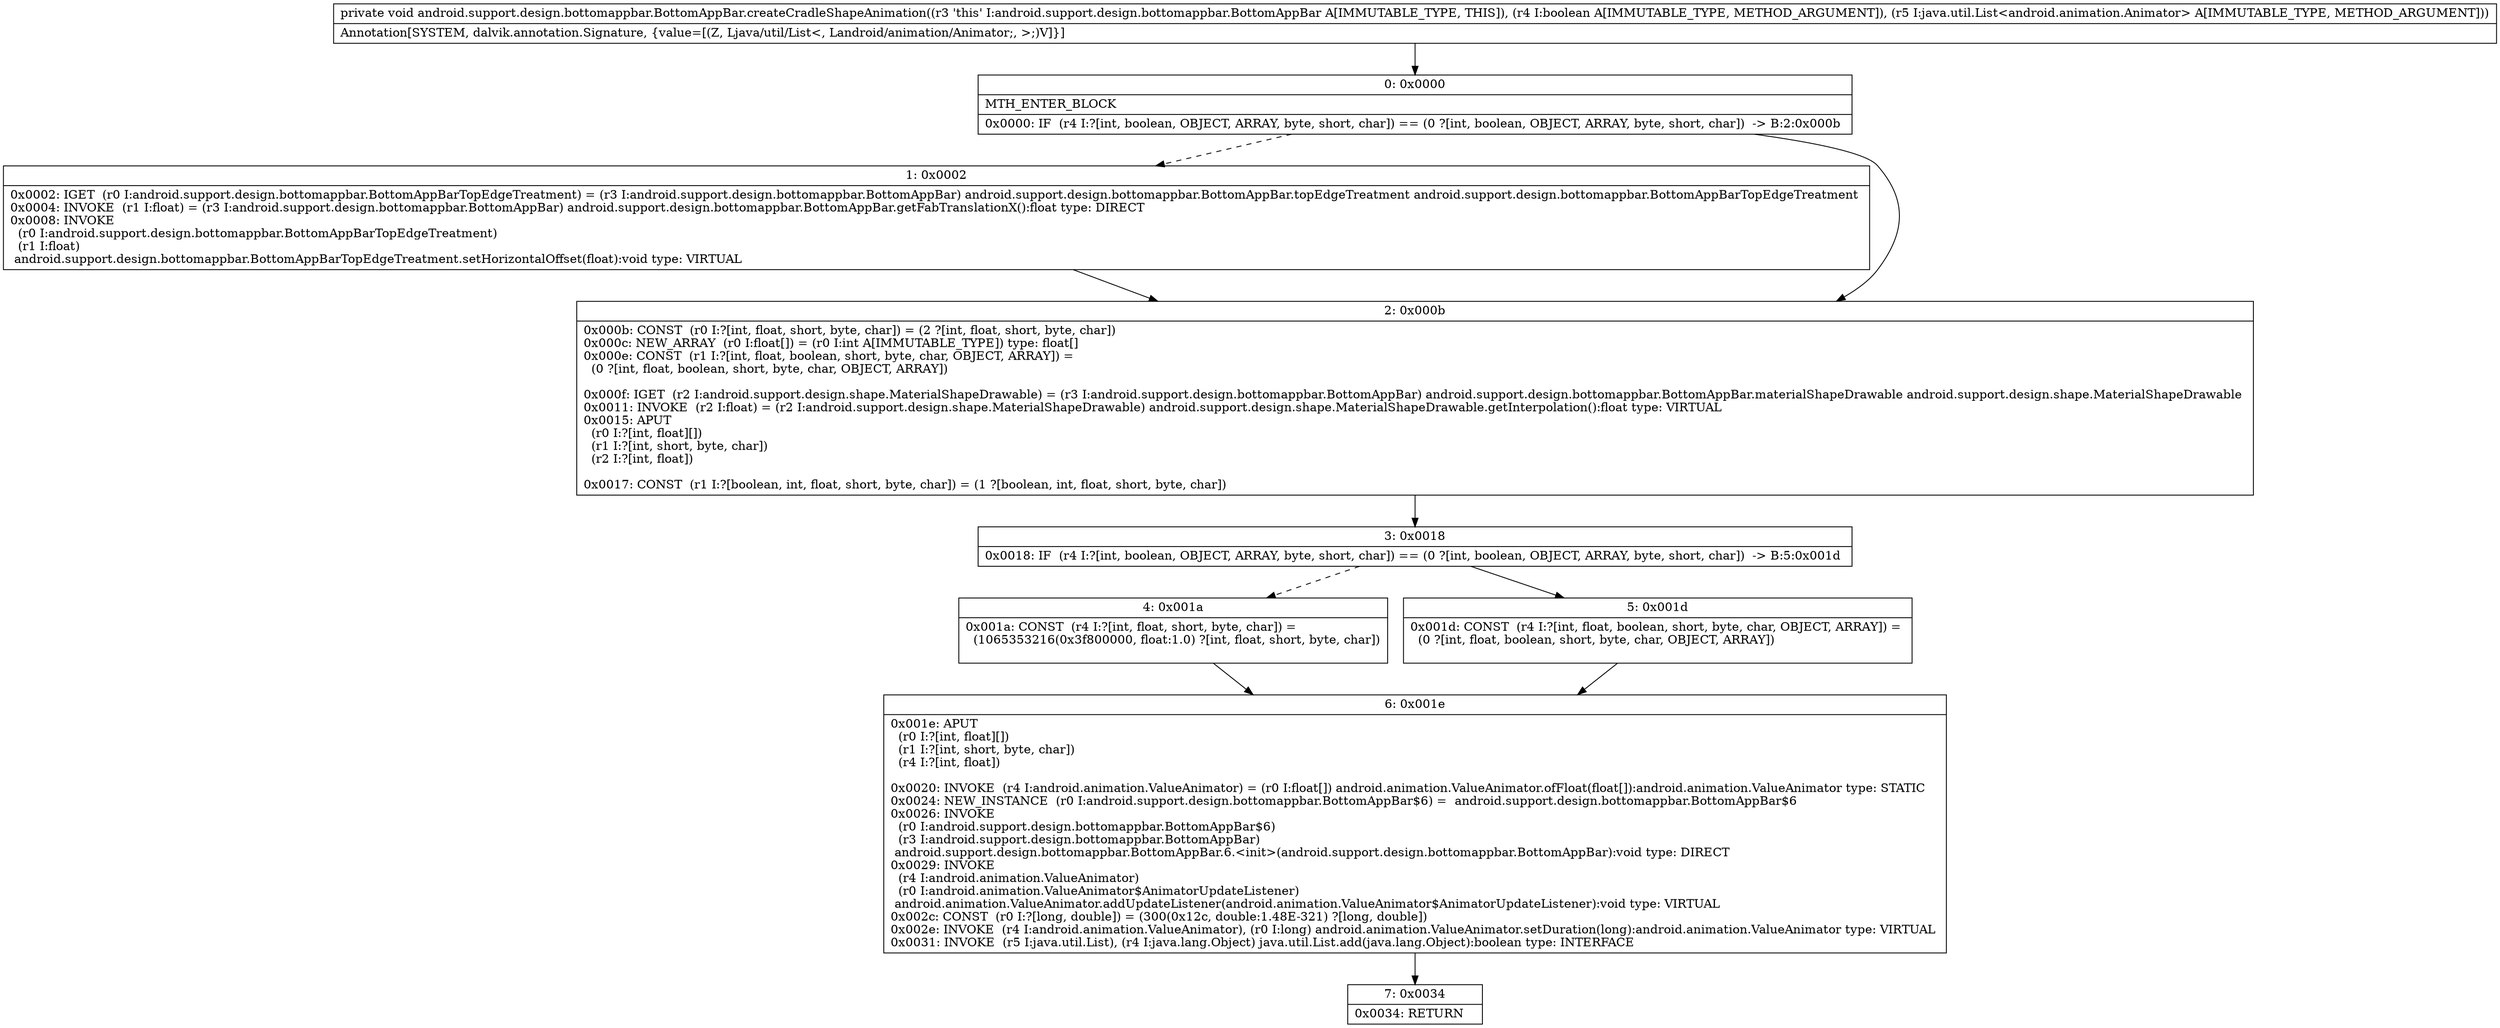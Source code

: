 digraph "CFG forandroid.support.design.bottomappbar.BottomAppBar.createCradleShapeAnimation(ZLjava\/util\/List;)V" {
Node_0 [shape=record,label="{0\:\ 0x0000|MTH_ENTER_BLOCK\l|0x0000: IF  (r4 I:?[int, boolean, OBJECT, ARRAY, byte, short, char]) == (0 ?[int, boolean, OBJECT, ARRAY, byte, short, char])  \-\> B:2:0x000b \l}"];
Node_1 [shape=record,label="{1\:\ 0x0002|0x0002: IGET  (r0 I:android.support.design.bottomappbar.BottomAppBarTopEdgeTreatment) = (r3 I:android.support.design.bottomappbar.BottomAppBar) android.support.design.bottomappbar.BottomAppBar.topEdgeTreatment android.support.design.bottomappbar.BottomAppBarTopEdgeTreatment \l0x0004: INVOKE  (r1 I:float) = (r3 I:android.support.design.bottomappbar.BottomAppBar) android.support.design.bottomappbar.BottomAppBar.getFabTranslationX():float type: DIRECT \l0x0008: INVOKE  \l  (r0 I:android.support.design.bottomappbar.BottomAppBarTopEdgeTreatment)\l  (r1 I:float)\l android.support.design.bottomappbar.BottomAppBarTopEdgeTreatment.setHorizontalOffset(float):void type: VIRTUAL \l}"];
Node_2 [shape=record,label="{2\:\ 0x000b|0x000b: CONST  (r0 I:?[int, float, short, byte, char]) = (2 ?[int, float, short, byte, char]) \l0x000c: NEW_ARRAY  (r0 I:float[]) = (r0 I:int A[IMMUTABLE_TYPE]) type: float[] \l0x000e: CONST  (r1 I:?[int, float, boolean, short, byte, char, OBJECT, ARRAY]) = \l  (0 ?[int, float, boolean, short, byte, char, OBJECT, ARRAY])\l \l0x000f: IGET  (r2 I:android.support.design.shape.MaterialShapeDrawable) = (r3 I:android.support.design.bottomappbar.BottomAppBar) android.support.design.bottomappbar.BottomAppBar.materialShapeDrawable android.support.design.shape.MaterialShapeDrawable \l0x0011: INVOKE  (r2 I:float) = (r2 I:android.support.design.shape.MaterialShapeDrawable) android.support.design.shape.MaterialShapeDrawable.getInterpolation():float type: VIRTUAL \l0x0015: APUT  \l  (r0 I:?[int, float][])\l  (r1 I:?[int, short, byte, char])\l  (r2 I:?[int, float])\l \l0x0017: CONST  (r1 I:?[boolean, int, float, short, byte, char]) = (1 ?[boolean, int, float, short, byte, char]) \l}"];
Node_3 [shape=record,label="{3\:\ 0x0018|0x0018: IF  (r4 I:?[int, boolean, OBJECT, ARRAY, byte, short, char]) == (0 ?[int, boolean, OBJECT, ARRAY, byte, short, char])  \-\> B:5:0x001d \l}"];
Node_4 [shape=record,label="{4\:\ 0x001a|0x001a: CONST  (r4 I:?[int, float, short, byte, char]) = \l  (1065353216(0x3f800000, float:1.0) ?[int, float, short, byte, char])\l \l}"];
Node_5 [shape=record,label="{5\:\ 0x001d|0x001d: CONST  (r4 I:?[int, float, boolean, short, byte, char, OBJECT, ARRAY]) = \l  (0 ?[int, float, boolean, short, byte, char, OBJECT, ARRAY])\l \l}"];
Node_6 [shape=record,label="{6\:\ 0x001e|0x001e: APUT  \l  (r0 I:?[int, float][])\l  (r1 I:?[int, short, byte, char])\l  (r4 I:?[int, float])\l \l0x0020: INVOKE  (r4 I:android.animation.ValueAnimator) = (r0 I:float[]) android.animation.ValueAnimator.ofFloat(float[]):android.animation.ValueAnimator type: STATIC \l0x0024: NEW_INSTANCE  (r0 I:android.support.design.bottomappbar.BottomAppBar$6) =  android.support.design.bottomappbar.BottomAppBar$6 \l0x0026: INVOKE  \l  (r0 I:android.support.design.bottomappbar.BottomAppBar$6)\l  (r3 I:android.support.design.bottomappbar.BottomAppBar)\l android.support.design.bottomappbar.BottomAppBar.6.\<init\>(android.support.design.bottomappbar.BottomAppBar):void type: DIRECT \l0x0029: INVOKE  \l  (r4 I:android.animation.ValueAnimator)\l  (r0 I:android.animation.ValueAnimator$AnimatorUpdateListener)\l android.animation.ValueAnimator.addUpdateListener(android.animation.ValueAnimator$AnimatorUpdateListener):void type: VIRTUAL \l0x002c: CONST  (r0 I:?[long, double]) = (300(0x12c, double:1.48E\-321) ?[long, double]) \l0x002e: INVOKE  (r4 I:android.animation.ValueAnimator), (r0 I:long) android.animation.ValueAnimator.setDuration(long):android.animation.ValueAnimator type: VIRTUAL \l0x0031: INVOKE  (r5 I:java.util.List), (r4 I:java.lang.Object) java.util.List.add(java.lang.Object):boolean type: INTERFACE \l}"];
Node_7 [shape=record,label="{7\:\ 0x0034|0x0034: RETURN   \l}"];
MethodNode[shape=record,label="{private void android.support.design.bottomappbar.BottomAppBar.createCradleShapeAnimation((r3 'this' I:android.support.design.bottomappbar.BottomAppBar A[IMMUTABLE_TYPE, THIS]), (r4 I:boolean A[IMMUTABLE_TYPE, METHOD_ARGUMENT]), (r5 I:java.util.List\<android.animation.Animator\> A[IMMUTABLE_TYPE, METHOD_ARGUMENT]))  | Annotation[SYSTEM, dalvik.annotation.Signature, \{value=[(Z, Ljava\/util\/List\<, Landroid\/animation\/Animator;, \>;)V]\}]\l}"];
MethodNode -> Node_0;
Node_0 -> Node_1[style=dashed];
Node_0 -> Node_2;
Node_1 -> Node_2;
Node_2 -> Node_3;
Node_3 -> Node_4[style=dashed];
Node_3 -> Node_5;
Node_4 -> Node_6;
Node_5 -> Node_6;
Node_6 -> Node_7;
}

